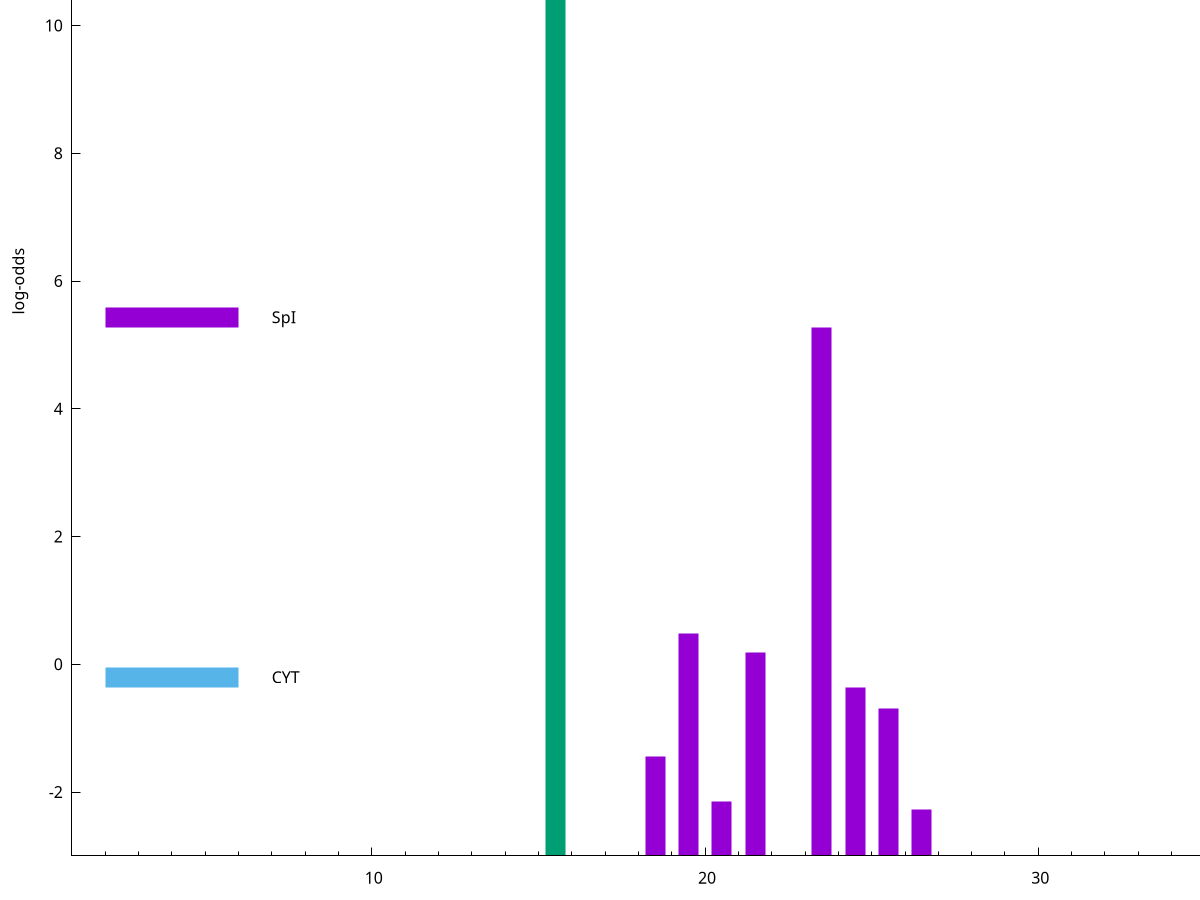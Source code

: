 set title "LipoP predictions for SRR5666568.gff"
set size 2., 1.4
set xrange [1:70] 
set mxtics 10
set yrange [-3:15]
set y2range [0:18]
set ylabel "log-odds"
set term postscript eps color solid "Helvetica" 30
set output "SRR5666568.gff204.eps"
set arrow from 2,13.5545 to 6,13.5545 nohead lt 2 lw 20
set label "SpII" at 7,13.5545
set arrow from 2,5.43528 to 6,5.43528 nohead lt 1 lw 20
set label "SpI" at 7,5.43528
set arrow from 2,-0.200913 to 6,-0.200913 nohead lt 3 lw 20
set label "CYT" at 7,-0.200913
set arrow from 2,13.5545 to 6,13.5545 nohead lt 2 lw 20
set label "SpII" at 7,13.5545
# NOTE: The scores below are the log-odds scores with the threshold
# NOTE: subtracted (a hack to make gnuplot make the histogram all
# NOTE: look nice).
plot "-" axes x1y2 title "" with impulses lt 2 lw 20, "-" axes x1y2 title "" with impulses lt 1 lw 20
15.500000 16.554500
e
23.500000 8.265690
19.500000 3.488117
21.500000 3.188037
24.500000 2.633158
25.500000 2.301218
18.500000 1.552030
20.500000 0.849420
26.500000 0.734140
e
exit
